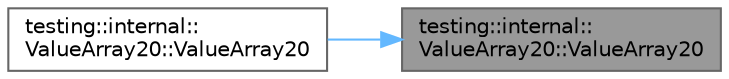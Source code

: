 digraph "testing::internal::ValueArray20::ValueArray20"
{
 // LATEX_PDF_SIZE
  bgcolor="transparent";
  edge [fontname=Helvetica,fontsize=10,labelfontname=Helvetica,labelfontsize=10];
  node [fontname=Helvetica,fontsize=10,shape=box,height=0.2,width=0.4];
  rankdir="RL";
  Node1 [id="Node000001",label="testing::internal::\lValueArray20::ValueArray20",height=0.2,width=0.4,color="gray40", fillcolor="grey60", style="filled", fontcolor="black",tooltip=" "];
  Node1 -> Node2 [id="edge1_Node000001_Node000002",dir="back",color="steelblue1",style="solid",tooltip=" "];
  Node2 [id="Node000002",label="testing::internal::\lValueArray20::ValueArray20",height=0.2,width=0.4,color="grey40", fillcolor="white", style="filled",URL="$classtesting_1_1internal_1_1_value_array20.html#a965099028a2057212ba388b8017f8e68",tooltip=" "];
}
